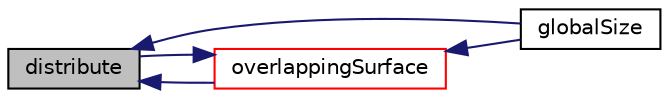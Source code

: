 digraph "distribute"
{
  bgcolor="transparent";
  edge [fontname="Helvetica",fontsize="10",labelfontname="Helvetica",labelfontsize="10"];
  node [fontname="Helvetica",fontsize="10",shape=record];
  rankdir="LR";
  Node4341 [label="distribute",height=0.2,width=0.4,color="black", fillcolor="grey75", style="filled", fontcolor="black"];
  Node4341 -> Node4342 [dir="back",color="midnightblue",fontsize="10",style="solid",fontname="Helvetica"];
  Node4342 [label="globalSize",height=0.2,width=0.4,color="black",URL="$a29993.html#ac5f772f3178732f6a128f36aac0212fd",tooltip="Range of global indices that can be returned. "];
  Node4341 -> Node4343 [dir="back",color="midnightblue",fontsize="10",style="solid",fontname="Helvetica"];
  Node4343 [label="overlappingSurface",height=0.2,width=0.4,color="red",URL="$a29993.html#a2c6f811e1c5a7dce8df93f593380e3b6",tooltip="Subset the part of surface that is overlapping bounds. "];
  Node4343 -> Node4341 [dir="back",color="midnightblue",fontsize="10",style="solid",fontname="Helvetica"];
  Node4343 -> Node4342 [dir="back",color="midnightblue",fontsize="10",style="solid",fontname="Helvetica"];
}
